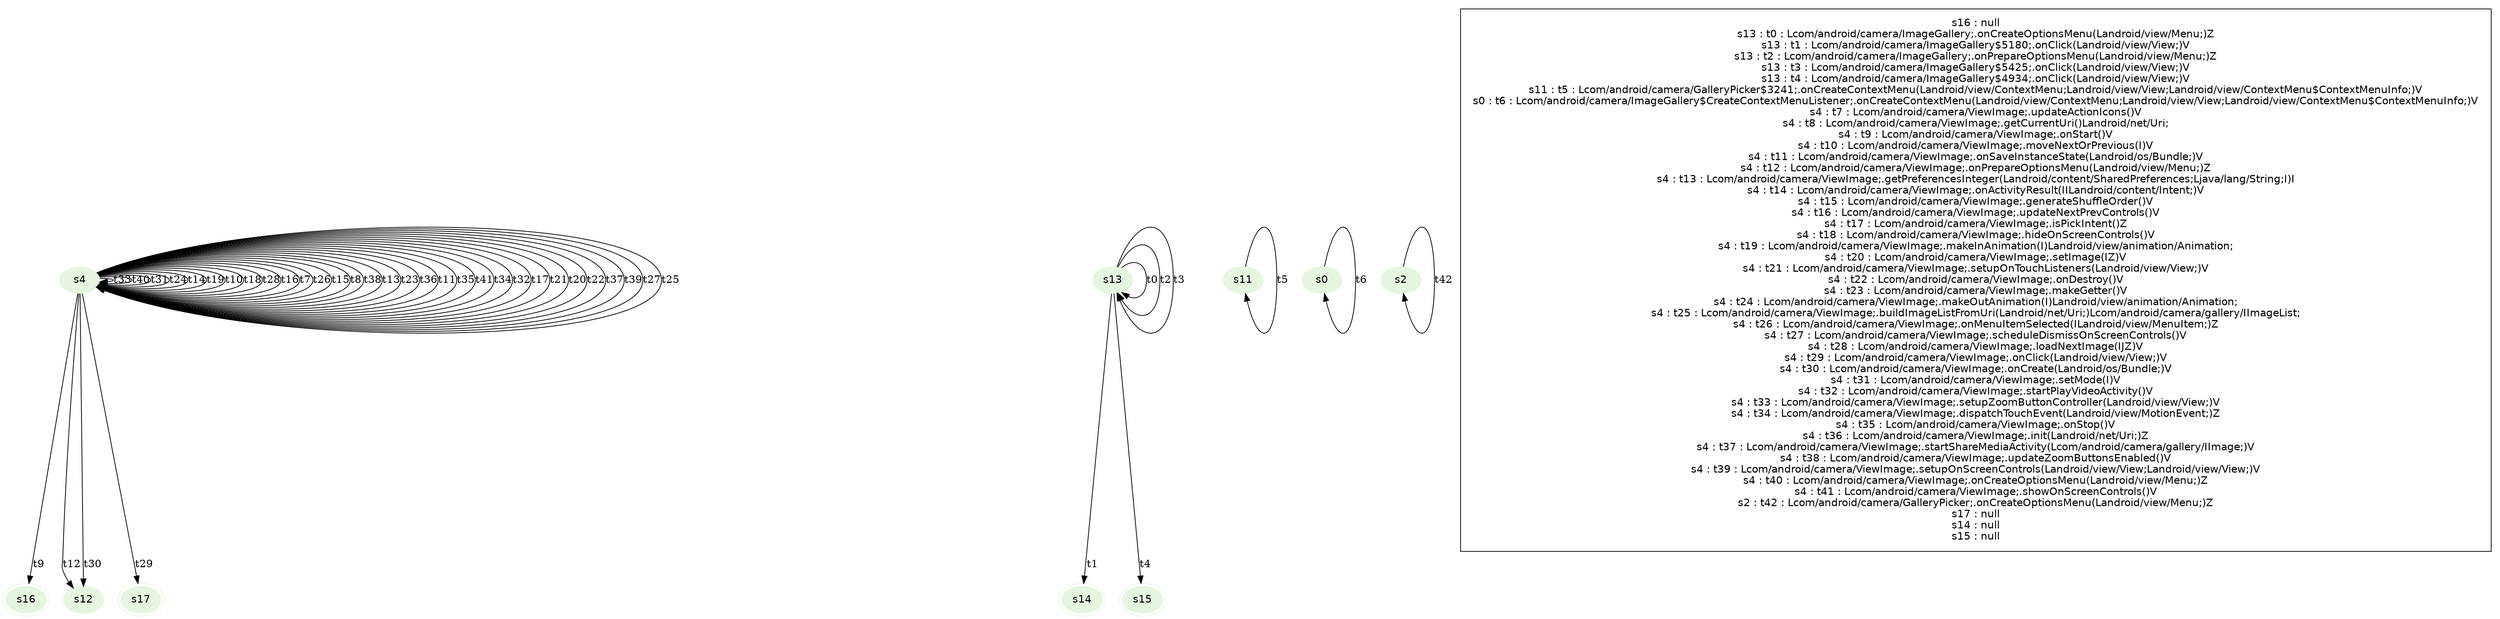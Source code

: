 digraph {
fontname="Helvetica";
node[style=filled, fontname="Helvetica", colorscheme=greens3, color=1];
s16[peripheries=2];
s12;
s13;
s11;
s0;
s4;
s2;
s17[peripheries=2];
s14[peripheries=2];
s15[peripheries=2];
s4 -> s4[label="t33"];
s4 -> s4[label="t40"];
s4 -> s4[label="t31"];
s4 -> s12[label="t12"];
s4 -> s4[label="t24"];
s4 -> s4[label="t14"];
s4 -> s4[label="t19"];
s4 -> s4[label="t10"];
s11 -> s11[label="t5"];
s4 -> s4[label="t18"];
s4 -> s17[label="t29"];
s4 -> s4[label="t28"];
s13 -> s13[label="t0"];
s4 -> s4[label="t16"];
s4 -> s4[label="t7"];
s4 -> s4[label="t26"];
s13 -> s13[label="t2"];
s4 -> s4[label="t15"];
s4 -> s4[label="t8"];
s4 -> s4[label="t38"];
s2 -> s2[label="t42"];
s4 -> s4[label="t13"];
s0 -> s0[label="t6"];
s13 -> s13[label="t3"];
s4 -> s4[label="t23"];
s4 -> s4[label="t36"];
s4 -> s4[label="t11"];
s4 -> s16[label="t9"];
s4 -> s4[label="t35"];
s4 -> s4[label="t41"];
s4 -> s12[label="t30"];
s4 -> s4[label="t34"];
s4 -> s4[label="t32"];
s13 -> s14[label="t1"];
s4 -> s4[label="t17"];
s4 -> s4[label="t21"];
s4 -> s4[label="t20"];
s4 -> s4[label="t22"];
s4 -> s4[label="t37"];
s4 -> s4[label="t39"];
s4 -> s4[label="t27"];
s4 -> s4[label="t25"];
s13 -> s15[label="t4"];
subgraph cluster_key {
ds[shape=plaintext, style=solid,label="s16 : null\ns13 : t0 : Lcom/android/camera/ImageGallery;.onCreateOptionsMenu(Landroid/view/Menu;)Z\ns13 : t1 : Lcom/android/camera/ImageGallery$5180;.onClick(Landroid/view/View;)V\ns13 : t2 : Lcom/android/camera/ImageGallery;.onPrepareOptionsMenu(Landroid/view/Menu;)Z\ns13 : t3 : Lcom/android/camera/ImageGallery$5425;.onClick(Landroid/view/View;)V\ns13 : t4 : Lcom/android/camera/ImageGallery$4934;.onClick(Landroid/view/View;)V\ns11 : t5 : Lcom/android/camera/GalleryPicker$3241;.onCreateContextMenu(Landroid/view/ContextMenu;Landroid/view/View;Landroid/view/ContextMenu$ContextMenuInfo;)V\ns0 : t6 : Lcom/android/camera/ImageGallery$CreateContextMenuListener;.onCreateContextMenu(Landroid/view/ContextMenu;Landroid/view/View;Landroid/view/ContextMenu$ContextMenuInfo;)V\ns4 : t7 : Lcom/android/camera/ViewImage;.updateActionIcons()V\ns4 : t8 : Lcom/android/camera/ViewImage;.getCurrentUri()Landroid/net/Uri;\ns4 : t9 : Lcom/android/camera/ViewImage;.onStart()V\ns4 : t10 : Lcom/android/camera/ViewImage;.moveNextOrPrevious(I)V\ns4 : t11 : Lcom/android/camera/ViewImage;.onSaveInstanceState(Landroid/os/Bundle;)V\ns4 : t12 : Lcom/android/camera/ViewImage;.onPrepareOptionsMenu(Landroid/view/Menu;)Z\ns4 : t13 : Lcom/android/camera/ViewImage;.getPreferencesInteger(Landroid/content/SharedPreferences;Ljava/lang/String;I)I\ns4 : t14 : Lcom/android/camera/ViewImage;.onActivityResult(IILandroid/content/Intent;)V\ns4 : t15 : Lcom/android/camera/ViewImage;.generateShuffleOrder()V\ns4 : t16 : Lcom/android/camera/ViewImage;.updateNextPrevControls()V\ns4 : t17 : Lcom/android/camera/ViewImage;.isPickIntent()Z\ns4 : t18 : Lcom/android/camera/ViewImage;.hideOnScreenControls()V\ns4 : t19 : Lcom/android/camera/ViewImage;.makeInAnimation(I)Landroid/view/animation/Animation;\ns4 : t20 : Lcom/android/camera/ViewImage;.setImage(IZ)V\ns4 : t21 : Lcom/android/camera/ViewImage;.setupOnTouchListeners(Landroid/view/View;)V\ns4 : t22 : Lcom/android/camera/ViewImage;.onDestroy()V\ns4 : t23 : Lcom/android/camera/ViewImage;.makeGetter()V\ns4 : t24 : Lcom/android/camera/ViewImage;.makeOutAnimation(I)Landroid/view/animation/Animation;\ns4 : t25 : Lcom/android/camera/ViewImage;.buildImageListFromUri(Landroid/net/Uri;)Lcom/android/camera/gallery/IImageList;\ns4 : t26 : Lcom/android/camera/ViewImage;.onMenuItemSelected(ILandroid/view/MenuItem;)Z\ns4 : t27 : Lcom/android/camera/ViewImage;.scheduleDismissOnScreenControls()V\ns4 : t28 : Lcom/android/camera/ViewImage;.loadNextImage(IJZ)V\ns4 : t29 : Lcom/android/camera/ViewImage;.onClick(Landroid/view/View;)V\ns4 : t30 : Lcom/android/camera/ViewImage;.onCreate(Landroid/os/Bundle;)V\ns4 : t31 : Lcom/android/camera/ViewImage;.setMode(I)V\ns4 : t32 : Lcom/android/camera/ViewImage;.startPlayVideoActivity()V\ns4 : t33 : Lcom/android/camera/ViewImage;.setupZoomButtonController(Landroid/view/View;)V\ns4 : t34 : Lcom/android/camera/ViewImage;.dispatchTouchEvent(Landroid/view/MotionEvent;)Z\ns4 : t35 : Lcom/android/camera/ViewImage;.onStop()V\ns4 : t36 : Lcom/android/camera/ViewImage;.init(Landroid/net/Uri;)Z\ns4 : t37 : Lcom/android/camera/ViewImage;.startShareMediaActivity(Lcom/android/camera/gallery/IImage;)V\ns4 : t38 : Lcom/android/camera/ViewImage;.updateZoomButtonsEnabled()V\ns4 : t39 : Lcom/android/camera/ViewImage;.setupOnScreenControls(Landroid/view/View;Landroid/view/View;)V\ns4 : t40 : Lcom/android/camera/ViewImage;.onCreateOptionsMenu(Landroid/view/Menu;)Z\ns4 : t41 : Lcom/android/camera/ViewImage;.showOnScreenControls()V\ns2 : t42 : Lcom/android/camera/GalleryPicker;.onCreateOptionsMenu(Landroid/view/Menu;)Z\ns17 : null\ns14 : null\ns15 : null\n"];}
}